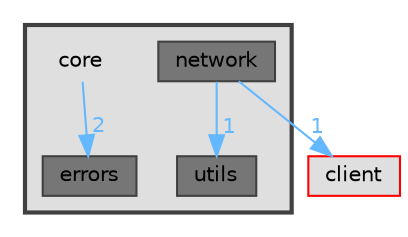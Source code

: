 digraph "core"
{
 // LATEX_PDF_SIZE
  bgcolor="transparent";
  edge [fontname=Helvetica,fontsize=10,labelfontname=Helvetica,labelfontsize=10];
  node [fontname=Helvetica,fontsize=10,shape=box,height=0.2,width=0.4];
  compound=true
  subgraph clusterdir_4270bfced15e0e73154b13468c7c9ad9 {
    graph [ bgcolor="#dfdfdf", pencolor="grey25", label="", fontname=Helvetica,fontsize=10 style="filled,bold", URL="dir_4270bfced15e0e73154b13468c7c9ad9.html",tooltip=""]
    dir_4270bfced15e0e73154b13468c7c9ad9 [shape=plaintext, label="core"];
  dir_0ac8f82f7253d674923385d3ca895a2b [label="errors", fillcolor="#767676", color="grey25", style="filled", URL="dir_0ac8f82f7253d674923385d3ca895a2b.html",tooltip=""];
  dir_e47a0da176a2d81021b9e15379f1915c [label="network", fillcolor="#767676", color="grey25", style="filled", URL="dir_e47a0da176a2d81021b9e15379f1915c.html",tooltip=""];
  dir_182a39db29e4ad63eb633860d83c5a1d [label="utils", fillcolor="#767676", color="grey25", style="filled", URL="dir_182a39db29e4ad63eb633860d83c5a1d.html",tooltip=""];
  }
  dir_db3a54907829b36871118d03417739cd [label="client", fillcolor="#dfdfdf", color="red", style="filled", URL="dir_db3a54907829b36871118d03417739cd.html",tooltip=""];
  dir_4270bfced15e0e73154b13468c7c9ad9->dir_0ac8f82f7253d674923385d3ca895a2b [headlabel="2", labeldistance=1.5 headhref="dir_000002_000006.html" href="dir_000002_000006.html" color="steelblue1" fontcolor="steelblue1"];
  dir_e47a0da176a2d81021b9e15379f1915c->dir_182a39db29e4ad63eb633860d83c5a1d [headlabel="1", labeldistance=1.5 headhref="dir_000009_000020.html" href="dir_000009_000020.html" color="steelblue1" fontcolor="steelblue1"];
  dir_e47a0da176a2d81021b9e15379f1915c->dir_db3a54907829b36871118d03417739cd [headlabel="1", labeldistance=1.5 headhref="dir_000009_000000.html" href="dir_000009_000000.html" color="steelblue1" fontcolor="steelblue1"];
}
